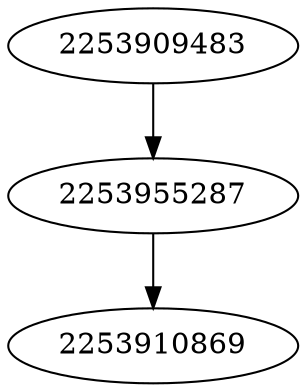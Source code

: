 strict digraph  {
2253909483;
2253910869;
2253955287;
2253909483 -> 2253955287;
2253955287 -> 2253910869;
}
